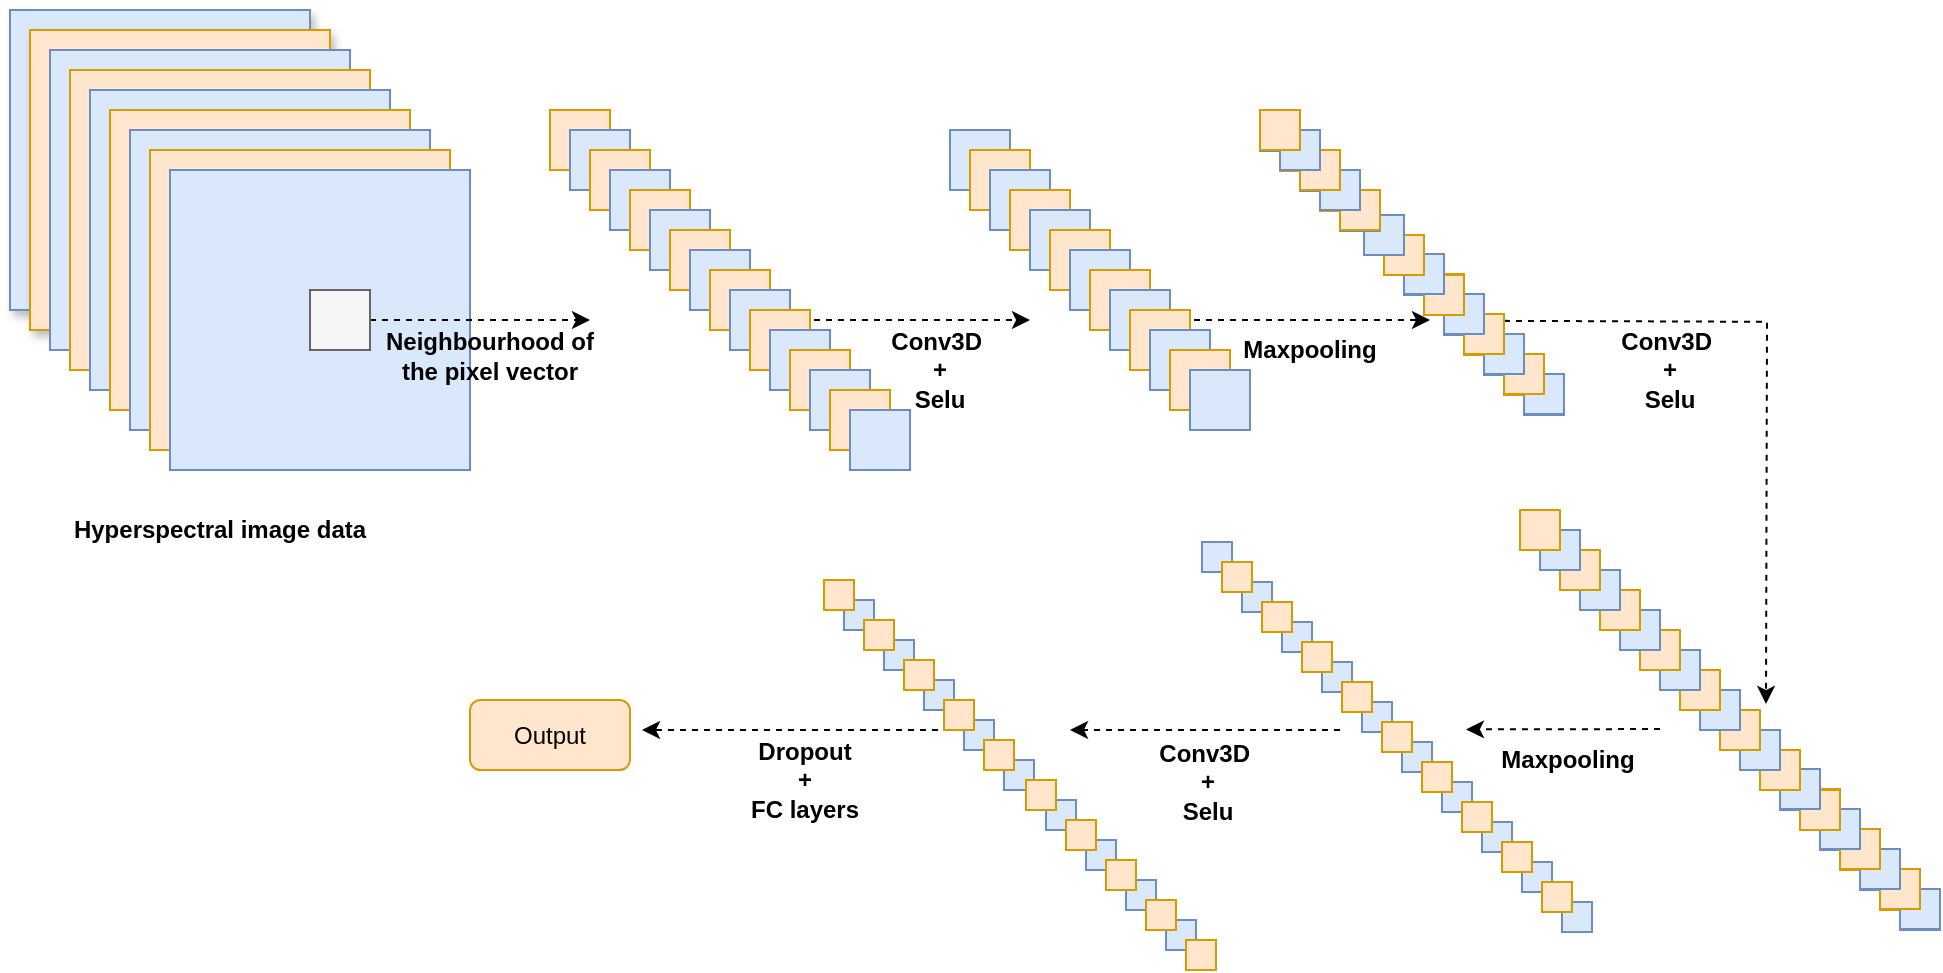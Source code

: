 <mxfile version="13.7.8" type="github" pages="2">
  <diagram id="l_VRbaYY5x8nG968U9lK" name="Page-1">
    <mxGraphModel dx="1296" dy="627" grid="0" gridSize="2" guides="1" tooltips="1" connect="1" arrows="1" fold="1" page="0" pageScale="1" pageWidth="1169" pageHeight="827" math="0" shadow="0">
      <root>
        <mxCell id="0" />
        <mxCell id="1" parent="0" />
        <mxCell id="CNsvlzbDIOFofRBmc1B0-2" value="" style="whiteSpace=wrap;html=1;aspect=fixed;fillColor=#dae8fc;strokeColor=#6c8ebf;shadow=1;sketch=0;" vertex="1" parent="1">
          <mxGeometry x="30" y="140" width="150" height="150" as="geometry" />
        </mxCell>
        <mxCell id="CNsvlzbDIOFofRBmc1B0-5" value="" style="whiteSpace=wrap;html=1;aspect=fixed;fillColor=#ffe6cc;strokeColor=#d79b00;shadow=1;sketch=0;" vertex="1" parent="1">
          <mxGeometry x="40" y="150" width="150" height="150" as="geometry" />
        </mxCell>
        <mxCell id="CNsvlzbDIOFofRBmc1B0-6" value="" style="whiteSpace=wrap;html=1;aspect=fixed;fillColor=#dae8fc;strokeColor=#6c8ebf;shadow=0;sketch=0;" vertex="1" parent="1">
          <mxGeometry x="50" y="160" width="150" height="150" as="geometry" />
        </mxCell>
        <mxCell id="CNsvlzbDIOFofRBmc1B0-7" value="" style="whiteSpace=wrap;html=1;aspect=fixed;fillColor=#ffe6cc;strokeColor=#d79b00;shadow=0;sketch=0;" vertex="1" parent="1">
          <mxGeometry x="60" y="170" width="150" height="150" as="geometry" />
        </mxCell>
        <mxCell id="CNsvlzbDIOFofRBmc1B0-8" value="" style="whiteSpace=wrap;html=1;aspect=fixed;fillColor=#dae8fc;strokeColor=#6c8ebf;shadow=0;sketch=0;" vertex="1" parent="1">
          <mxGeometry x="70" y="180" width="150" height="150" as="geometry" />
        </mxCell>
        <mxCell id="CNsvlzbDIOFofRBmc1B0-9" value="" style="whiteSpace=wrap;html=1;aspect=fixed;fillColor=#ffe6cc;strokeColor=#d79b00;shadow=0;sketch=0;" vertex="1" parent="1">
          <mxGeometry x="80" y="190" width="150" height="150" as="geometry" />
        </mxCell>
        <mxCell id="CNsvlzbDIOFofRBmc1B0-10" value="" style="whiteSpace=wrap;html=1;aspect=fixed;fillColor=#dae8fc;strokeColor=#6c8ebf;shadow=0;sketch=0;" vertex="1" parent="1">
          <mxGeometry x="90" y="200" width="150" height="150" as="geometry" />
        </mxCell>
        <mxCell id="CNsvlzbDIOFofRBmc1B0-12" value="" style="whiteSpace=wrap;html=1;aspect=fixed;fillColor=#ffe6cc;strokeColor=#d79b00;shadow=0;sketch=0;" vertex="1" parent="1">
          <mxGeometry x="100" y="210" width="150" height="150" as="geometry" />
        </mxCell>
        <mxCell id="CNsvlzbDIOFofRBmc1B0-13" value="" style="whiteSpace=wrap;html=1;aspect=fixed;fillColor=#dae8fc;strokeColor=#6c8ebf;shadow=0;sketch=0;" vertex="1" parent="1">
          <mxGeometry x="110" y="220" width="150" height="150" as="geometry" />
        </mxCell>
        <mxCell id="CNsvlzbDIOFofRBmc1B0-16" value="Hyperspectral image data" style="text;html=1;strokeColor=none;fillColor=none;align=center;verticalAlign=middle;whiteSpace=wrap;rounded=0;fontStyle=1;shadow=0;sketch=0;" vertex="1" parent="1">
          <mxGeometry x="55" y="390" width="160" height="20" as="geometry" />
        </mxCell>
        <mxCell id="CNsvlzbDIOFofRBmc1B0-19" value="" style="edgeStyle=orthogonalEdgeStyle;rounded=0;sketch=0;orthogonalLoop=1;jettySize=auto;shadow=0;dashed=1;strokeWidth=1;labelBorderColor=none;html=1;endArrow=classic;endFill=1;metaEdit=1;comic=0;" edge="1" parent="1" source="CNsvlzbDIOFofRBmc1B0-18">
          <mxGeometry relative="1" as="geometry">
            <mxPoint x="320" y="295" as="targetPoint" />
          </mxGeometry>
        </mxCell>
        <mxCell id="CNsvlzbDIOFofRBmc1B0-18" value="" style="whiteSpace=wrap;html=1;aspect=fixed;fillColor=#f5f5f5;strokeColor=#666666;fontColor=#333333;shadow=0;sketch=0;" vertex="1" parent="1">
          <mxGeometry x="180" y="280" width="30" height="30" as="geometry" />
        </mxCell>
        <mxCell id="CNsvlzbDIOFofRBmc1B0-21" value="&lt;span style=&quot;font-weight: 700&quot;&gt;Neighbourhood of the pixel vector&lt;/span&gt;" style="text;html=1;strokeColor=none;fillColor=none;align=center;verticalAlign=middle;whiteSpace=wrap;rounded=0;labelBackgroundColor=none;shadow=0;sketch=0;" vertex="1" parent="1">
          <mxGeometry x="215" y="302.5" width="110" height="20" as="geometry" />
        </mxCell>
        <mxCell id="CNsvlzbDIOFofRBmc1B0-85" style="edgeStyle=orthogonalEdgeStyle;rounded=0;sketch=0;orthogonalLoop=1;jettySize=auto;html=1;shadow=0;dashed=1;strokeWidth=1;" edge="1" parent="1" source="CNsvlzbDIOFofRBmc1B0-31">
          <mxGeometry relative="1" as="geometry">
            <mxPoint x="540" y="295" as="targetPoint" />
            <Array as="points">
              <mxPoint x="530" y="295" />
              <mxPoint x="530" y="295" />
            </Array>
          </mxGeometry>
        </mxCell>
        <mxCell id="CNsvlzbDIOFofRBmc1B0-87" value="Conv3D&amp;nbsp;&lt;br&gt;+ &lt;br&gt;Selu" style="text;html=1;strokeColor=none;fillColor=none;align=center;verticalAlign=middle;whiteSpace=wrap;rounded=0;labelBackgroundColor=none;fontStyle=1;shadow=0;sketch=0;" vertex="1" parent="1">
          <mxGeometry x="455" y="310" width="80" height="20" as="geometry" />
        </mxCell>
        <mxCell id="CNsvlzbDIOFofRBmc1B0-115" style="rounded=0;comic=0;sketch=0;orthogonalLoop=1;jettySize=auto;html=1;shadow=0;dashed=1;endArrow=classic;endFill=1;strokeWidth=1;" edge="1" parent="1" source="CNsvlzbDIOFofRBmc1B0-97">
          <mxGeometry relative="1" as="geometry">
            <mxPoint x="740" y="295" as="targetPoint" />
          </mxGeometry>
        </mxCell>
        <mxCell id="CNsvlzbDIOFofRBmc1B0-118" value="Conv3D&amp;nbsp;&lt;br&gt;+ &lt;br&gt;Selu" style="text;html=1;strokeColor=none;fillColor=none;align=center;verticalAlign=middle;whiteSpace=wrap;rounded=0;labelBackgroundColor=none;fontStyle=1;shadow=0;sketch=0;" vertex="1" parent="1">
          <mxGeometry x="820" y="310" width="80" height="20" as="geometry" />
        </mxCell>
        <mxCell id="CNsvlzbDIOFofRBmc1B0-142" style="rounded=0;comic=0;sketch=0;orthogonalLoop=1;jettySize=auto;html=1;shadow=0;dashed=1;endArrow=classic;endFill=1;strokeWidth=1;" edge="1" parent="1">
          <mxGeometry relative="1" as="geometry">
            <mxPoint x="758" y="499.7" as="targetPoint" />
            <mxPoint x="855" y="499.52" as="sourcePoint" />
          </mxGeometry>
        </mxCell>
        <mxCell id="CNsvlzbDIOFofRBmc1B0-196" value="" style="group;shadow=0;sketch=0;" vertex="1" connectable="0" parent="1">
          <mxGeometry x="300" y="190" width="180" height="180" as="geometry" />
        </mxCell>
        <mxCell id="CNsvlzbDIOFofRBmc1B0-22" value="" style="whiteSpace=wrap;html=1;aspect=fixed;labelBackgroundColor=none;fillColor=#ffe6cc;strokeColor=#d79b00;shadow=0;sketch=0;" vertex="1" parent="CNsvlzbDIOFofRBmc1B0-196">
          <mxGeometry width="30" height="30" as="geometry" />
        </mxCell>
        <mxCell id="CNsvlzbDIOFofRBmc1B0-23" value="" style="whiteSpace=wrap;html=1;aspect=fixed;labelBackgroundColor=none;fillColor=#dae8fc;strokeColor=#6c8ebf;shadow=0;sketch=0;" vertex="1" parent="CNsvlzbDIOFofRBmc1B0-196">
          <mxGeometry x="10" y="10" width="30" height="30" as="geometry" />
        </mxCell>
        <mxCell id="CNsvlzbDIOFofRBmc1B0-24" value="" style="whiteSpace=wrap;html=1;aspect=fixed;labelBackgroundColor=none;fillColor=#ffe6cc;strokeColor=#d79b00;shadow=0;sketch=0;" vertex="1" parent="CNsvlzbDIOFofRBmc1B0-196">
          <mxGeometry x="20" y="20" width="30" height="30" as="geometry" />
        </mxCell>
        <mxCell id="CNsvlzbDIOFofRBmc1B0-25" value="" style="whiteSpace=wrap;html=1;aspect=fixed;labelBackgroundColor=none;fillColor=#dae8fc;strokeColor=#6c8ebf;shadow=0;sketch=0;" vertex="1" parent="CNsvlzbDIOFofRBmc1B0-196">
          <mxGeometry x="30" y="30" width="30" height="30" as="geometry" />
        </mxCell>
        <mxCell id="CNsvlzbDIOFofRBmc1B0-26" value="" style="whiteSpace=wrap;html=1;aspect=fixed;labelBackgroundColor=none;fillColor=#ffe6cc;strokeColor=#d79b00;shadow=0;sketch=0;" vertex="1" parent="CNsvlzbDIOFofRBmc1B0-196">
          <mxGeometry x="40" y="40" width="30" height="30" as="geometry" />
        </mxCell>
        <mxCell id="CNsvlzbDIOFofRBmc1B0-27" value="" style="whiteSpace=wrap;html=1;aspect=fixed;labelBackgroundColor=none;fillColor=#dae8fc;strokeColor=#6c8ebf;shadow=0;sketch=0;" vertex="1" parent="CNsvlzbDIOFofRBmc1B0-196">
          <mxGeometry x="50" y="50" width="30" height="30" as="geometry" />
        </mxCell>
        <mxCell id="CNsvlzbDIOFofRBmc1B0-28" value="" style="whiteSpace=wrap;html=1;aspect=fixed;labelBackgroundColor=none;fillColor=#ffe6cc;strokeColor=#d79b00;shadow=0;sketch=0;" vertex="1" parent="CNsvlzbDIOFofRBmc1B0-196">
          <mxGeometry x="60" y="60" width="30" height="30" as="geometry" />
        </mxCell>
        <mxCell id="CNsvlzbDIOFofRBmc1B0-29" value="" style="whiteSpace=wrap;html=1;aspect=fixed;labelBackgroundColor=none;fillColor=#dae8fc;strokeColor=#6c8ebf;shadow=0;sketch=0;" vertex="1" parent="CNsvlzbDIOFofRBmc1B0-196">
          <mxGeometry x="70" y="70" width="30" height="30" as="geometry" />
        </mxCell>
        <mxCell id="CNsvlzbDIOFofRBmc1B0-30" value="" style="whiteSpace=wrap;html=1;aspect=fixed;labelBackgroundColor=none;fillColor=#ffe6cc;strokeColor=#d79b00;shadow=0;sketch=0;" vertex="1" parent="CNsvlzbDIOFofRBmc1B0-196">
          <mxGeometry x="80" y="80" width="30" height="30" as="geometry" />
        </mxCell>
        <mxCell id="CNsvlzbDIOFofRBmc1B0-31" value="" style="whiteSpace=wrap;html=1;aspect=fixed;labelBackgroundColor=none;fillColor=#dae8fc;strokeColor=#6c8ebf;shadow=0;sketch=0;" vertex="1" parent="CNsvlzbDIOFofRBmc1B0-196">
          <mxGeometry x="90" y="90" width="30" height="30" as="geometry" />
        </mxCell>
        <mxCell id="CNsvlzbDIOFofRBmc1B0-32" value="" style="whiteSpace=wrap;html=1;aspect=fixed;labelBackgroundColor=none;fillColor=#ffe6cc;strokeColor=#d79b00;shadow=0;sketch=0;" vertex="1" parent="CNsvlzbDIOFofRBmc1B0-196">
          <mxGeometry x="100" y="100" width="30" height="30" as="geometry" />
        </mxCell>
        <mxCell id="CNsvlzbDIOFofRBmc1B0-33" value="" style="whiteSpace=wrap;html=1;aspect=fixed;labelBackgroundColor=none;fillColor=#dae8fc;strokeColor=#6c8ebf;shadow=0;sketch=0;" vertex="1" parent="CNsvlzbDIOFofRBmc1B0-196">
          <mxGeometry x="110" y="110" width="30" height="30" as="geometry" />
        </mxCell>
        <mxCell id="CNsvlzbDIOFofRBmc1B0-34" value="" style="whiteSpace=wrap;html=1;aspect=fixed;labelBackgroundColor=none;fillColor=#ffe6cc;strokeColor=#d79b00;shadow=0;sketch=0;" vertex="1" parent="CNsvlzbDIOFofRBmc1B0-196">
          <mxGeometry x="120" y="120" width="30" height="30" as="geometry" />
        </mxCell>
        <mxCell id="CNsvlzbDIOFofRBmc1B0-35" value="" style="whiteSpace=wrap;html=1;aspect=fixed;labelBackgroundColor=none;fillColor=#dae8fc;strokeColor=#6c8ebf;shadow=0;sketch=0;" vertex="1" parent="CNsvlzbDIOFofRBmc1B0-196">
          <mxGeometry x="130" y="130" width="30" height="30" as="geometry" />
        </mxCell>
        <mxCell id="CNsvlzbDIOFofRBmc1B0-36" value="" style="whiteSpace=wrap;html=1;aspect=fixed;labelBackgroundColor=none;fillColor=#ffe6cc;strokeColor=#d79b00;shadow=0;sketch=0;" vertex="1" parent="CNsvlzbDIOFofRBmc1B0-196">
          <mxGeometry x="140" y="140" width="30" height="30" as="geometry" />
        </mxCell>
        <mxCell id="CNsvlzbDIOFofRBmc1B0-37" value="" style="whiteSpace=wrap;html=1;aspect=fixed;labelBackgroundColor=none;fillColor=#dae8fc;strokeColor=#6c8ebf;shadow=0;sketch=0;" vertex="1" parent="CNsvlzbDIOFofRBmc1B0-196">
          <mxGeometry x="150" y="150" width="30" height="30" as="geometry" />
        </mxCell>
        <mxCell id="CNsvlzbDIOFofRBmc1B0-202" value="" style="group;shadow=0;sketch=0;" vertex="1" connectable="0" parent="1">
          <mxGeometry x="500" y="200" width="150" height="150" as="geometry" />
        </mxCell>
        <mxCell id="CNsvlzbDIOFofRBmc1B0-200" value="" style="group;shadow=0;sketch=0;" vertex="1" connectable="0" parent="CNsvlzbDIOFofRBmc1B0-202">
          <mxGeometry width="150" height="150" as="geometry" />
        </mxCell>
        <mxCell id="CNsvlzbDIOFofRBmc1B0-195" value="" style="group;shadow=0;sketch=0;" vertex="1" connectable="0" parent="CNsvlzbDIOFofRBmc1B0-200">
          <mxGeometry width="150" height="150" as="geometry" />
        </mxCell>
        <mxCell id="CNsvlzbDIOFofRBmc1B0-88" value="" style="whiteSpace=wrap;html=1;aspect=fixed;labelBackgroundColor=none;fillColor=#dae8fc;strokeColor=#6c8ebf;shadow=0;sketch=0;" vertex="1" parent="CNsvlzbDIOFofRBmc1B0-195">
          <mxGeometry width="30" height="30" as="geometry" />
        </mxCell>
        <mxCell id="CNsvlzbDIOFofRBmc1B0-90" value="" style="whiteSpace=wrap;html=1;aspect=fixed;labelBackgroundColor=none;fillColor=#ffe6cc;strokeColor=#d79b00;shadow=0;sketch=0;" vertex="1" parent="CNsvlzbDIOFofRBmc1B0-195">
          <mxGeometry x="10" y="10" width="30" height="30" as="geometry" />
        </mxCell>
        <mxCell id="CNsvlzbDIOFofRBmc1B0-91" value="" style="whiteSpace=wrap;html=1;aspect=fixed;labelBackgroundColor=none;fillColor=#dae8fc;strokeColor=#6c8ebf;shadow=0;sketch=0;" vertex="1" parent="CNsvlzbDIOFofRBmc1B0-195">
          <mxGeometry x="20" y="20" width="30" height="30" as="geometry" />
        </mxCell>
        <mxCell id="CNsvlzbDIOFofRBmc1B0-92" value="" style="whiteSpace=wrap;html=1;aspect=fixed;labelBackgroundColor=none;fillColor=#ffe6cc;strokeColor=#d79b00;shadow=0;sketch=0;" vertex="1" parent="CNsvlzbDIOFofRBmc1B0-195">
          <mxGeometry x="30" y="30" width="30" height="30" as="geometry" />
        </mxCell>
        <mxCell id="CNsvlzbDIOFofRBmc1B0-93" value="" style="whiteSpace=wrap;html=1;aspect=fixed;labelBackgroundColor=none;fillColor=#dae8fc;strokeColor=#6c8ebf;shadow=0;sketch=0;" vertex="1" parent="CNsvlzbDIOFofRBmc1B0-195">
          <mxGeometry x="40" y="40" width="30" height="30" as="geometry" />
        </mxCell>
        <mxCell id="CNsvlzbDIOFofRBmc1B0-94" value="" style="whiteSpace=wrap;html=1;aspect=fixed;labelBackgroundColor=none;fillColor=#ffe6cc;strokeColor=#d79b00;shadow=0;sketch=0;" vertex="1" parent="CNsvlzbDIOFofRBmc1B0-195">
          <mxGeometry x="50" y="50" width="30" height="30" as="geometry" />
        </mxCell>
        <mxCell id="CNsvlzbDIOFofRBmc1B0-95" value="" style="whiteSpace=wrap;html=1;aspect=fixed;labelBackgroundColor=none;fillColor=#dae8fc;strokeColor=#6c8ebf;shadow=0;sketch=0;" vertex="1" parent="CNsvlzbDIOFofRBmc1B0-195">
          <mxGeometry x="60" y="60" width="30" height="30" as="geometry" />
        </mxCell>
        <mxCell id="CNsvlzbDIOFofRBmc1B0-96" value="" style="whiteSpace=wrap;html=1;aspect=fixed;labelBackgroundColor=none;fillColor=#ffe6cc;strokeColor=#d79b00;shadow=0;sketch=0;" vertex="1" parent="CNsvlzbDIOFofRBmc1B0-195">
          <mxGeometry x="70" y="70" width="30" height="30" as="geometry" />
        </mxCell>
        <mxCell id="CNsvlzbDIOFofRBmc1B0-97" value="" style="whiteSpace=wrap;html=1;aspect=fixed;labelBackgroundColor=none;fillColor=#dae8fc;strokeColor=#6c8ebf;shadow=0;sketch=0;" vertex="1" parent="CNsvlzbDIOFofRBmc1B0-195">
          <mxGeometry x="80" y="80" width="30" height="30" as="geometry" />
        </mxCell>
        <mxCell id="CNsvlzbDIOFofRBmc1B0-98" value="" style="whiteSpace=wrap;html=1;aspect=fixed;labelBackgroundColor=none;fillColor=#ffe6cc;strokeColor=#d79b00;shadow=0;sketch=0;" vertex="1" parent="CNsvlzbDIOFofRBmc1B0-195">
          <mxGeometry x="90" y="90" width="30" height="30" as="geometry" />
        </mxCell>
        <mxCell id="CNsvlzbDIOFofRBmc1B0-99" value="" style="whiteSpace=wrap;html=1;aspect=fixed;labelBackgroundColor=none;fillColor=#dae8fc;strokeColor=#6c8ebf;shadow=0;sketch=0;" vertex="1" parent="CNsvlzbDIOFofRBmc1B0-195">
          <mxGeometry x="100" y="100" width="30" height="30" as="geometry" />
        </mxCell>
        <mxCell id="CNsvlzbDIOFofRBmc1B0-100" value="" style="whiteSpace=wrap;html=1;aspect=fixed;labelBackgroundColor=none;fillColor=#ffe6cc;strokeColor=#d79b00;shadow=0;sketch=0;" vertex="1" parent="CNsvlzbDIOFofRBmc1B0-195">
          <mxGeometry x="110" y="110" width="30" height="30" as="geometry" />
        </mxCell>
        <mxCell id="CNsvlzbDIOFofRBmc1B0-101" value="" style="whiteSpace=wrap;html=1;aspect=fixed;labelBackgroundColor=none;fillColor=#dae8fc;strokeColor=#6c8ebf;shadow=0;sketch=0;" vertex="1" parent="CNsvlzbDIOFofRBmc1B0-195">
          <mxGeometry x="120" y="120" width="30" height="30" as="geometry" />
        </mxCell>
        <mxCell id="CNsvlzbDIOFofRBmc1B0-205" style="rounded=0;comic=0;sketch=0;orthogonalLoop=1;jettySize=auto;html=1;shadow=0;dashed=1;endArrow=classic;endFill=1;strokeWidth=1;verticalAlign=middle;edgeStyle=orthogonalEdgeStyle;" edge="1" parent="1">
          <mxGeometry x="827" y="146.0" as="geometry">
            <mxPoint x="908" y="487" as="targetPoint" />
            <mxPoint x="777" y="295.43" as="sourcePoint" />
          </mxGeometry>
        </mxCell>
        <mxCell id="CNsvlzbDIOFofRBmc1B0-116" value="Maxpooling" style="text;html=1;strokeColor=none;fillColor=none;align=center;verticalAlign=middle;whiteSpace=wrap;rounded=0;labelBackgroundColor=none;fontStyle=1;shadow=0;sketch=0;" vertex="1" parent="1">
          <mxGeometry x="640" y="299.5" width="80" height="20" as="geometry" />
        </mxCell>
        <mxCell id="CNsvlzbDIOFofRBmc1B0-318" value="" style="whiteSpace=wrap;html=1;aspect=fixed;labelBackgroundColor=none;fillColor=#ffe6cc;strokeColor=#d79b00;shadow=0;sketch=0;" vertex="1" parent="1">
          <mxGeometry x="737" y="272" width="20" height="20" as="geometry" />
        </mxCell>
        <mxCell id="CNsvlzbDIOFofRBmc1B0-320" value="" style="whiteSpace=wrap;html=1;aspect=fixed;labelBackgroundColor=none;fillColor=#dae8fc;strokeColor=#6c8ebf;shadow=0;sketch=0;" vertex="1" parent="1">
          <mxGeometry x="727" y="262.5" width="20" height="20" as="geometry" />
        </mxCell>
        <mxCell id="CNsvlzbDIOFofRBmc1B0-321" value="" style="whiteSpace=wrap;html=1;aspect=fixed;labelBackgroundColor=none;fillColor=#dae8fc;strokeColor=#6c8ebf;shadow=0;sketch=0;" vertex="1" parent="1">
          <mxGeometry x="747" y="282.5" width="20" height="20" as="geometry" />
        </mxCell>
        <mxCell id="CNsvlzbDIOFofRBmc1B0-322" value="" style="whiteSpace=wrap;html=1;aspect=fixed;labelBackgroundColor=none;fillColor=#ffe6cc;strokeColor=#d79b00;shadow=0;sketch=0;" vertex="1" parent="1">
          <mxGeometry x="757" y="292.5" width="20" height="20" as="geometry" />
        </mxCell>
        <mxCell id="CNsvlzbDIOFofRBmc1B0-323" value="" style="whiteSpace=wrap;html=1;aspect=fixed;labelBackgroundColor=none;fillColor=#dae8fc;strokeColor=#6c8ebf;shadow=0;sketch=0;" vertex="1" parent="1">
          <mxGeometry x="767" y="302.5" width="20" height="20" as="geometry" />
        </mxCell>
        <mxCell id="CNsvlzbDIOFofRBmc1B0-324" value="" style="whiteSpace=wrap;html=1;aspect=fixed;labelBackgroundColor=none;fillColor=#ffe6cc;strokeColor=#d79b00;shadow=0;sketch=0;" vertex="1" parent="1">
          <mxGeometry x="777" y="312.5" width="20" height="20" as="geometry" />
        </mxCell>
        <mxCell id="CNsvlzbDIOFofRBmc1B0-325" value="" style="whiteSpace=wrap;html=1;aspect=fixed;labelBackgroundColor=none;fillColor=#dae8fc;strokeColor=#6c8ebf;shadow=0;sketch=0;" vertex="1" parent="1">
          <mxGeometry x="787" y="322.5" width="20" height="20" as="geometry" />
        </mxCell>
        <mxCell id="CNsvlzbDIOFofRBmc1B0-326" value="" style="whiteSpace=wrap;html=1;aspect=fixed;labelBackgroundColor=none;fillColor=#dae8fc;strokeColor=#6c8ebf;shadow=0;sketch=0;" vertex="1" parent="1">
          <mxGeometry x="787" y="322" width="20" height="20" as="geometry" />
        </mxCell>
        <mxCell id="CNsvlzbDIOFofRBmc1B0-327" value="" style="whiteSpace=wrap;html=1;aspect=fixed;labelBackgroundColor=none;fillColor=#ffe6cc;strokeColor=#d79b00;shadow=0;sketch=0;" vertex="1" parent="1">
          <mxGeometry x="777" y="312" width="20" height="20" as="geometry" />
        </mxCell>
        <mxCell id="CNsvlzbDIOFofRBmc1B0-328" value="" style="whiteSpace=wrap;html=1;aspect=fixed;labelBackgroundColor=none;fillColor=#dae8fc;strokeColor=#6c8ebf;shadow=0;sketch=0;" vertex="1" parent="1">
          <mxGeometry x="767" y="302" width="20" height="20" as="geometry" />
        </mxCell>
        <mxCell id="CNsvlzbDIOFofRBmc1B0-329" value="" style="whiteSpace=wrap;html=1;aspect=fixed;labelBackgroundColor=none;fillColor=#ffe6cc;strokeColor=#d79b00;shadow=0;sketch=0;" vertex="1" parent="1">
          <mxGeometry x="757" y="292" width="20" height="20" as="geometry" />
        </mxCell>
        <mxCell id="CNsvlzbDIOFofRBmc1B0-330" value="" style="whiteSpace=wrap;html=1;aspect=fixed;labelBackgroundColor=none;fillColor=#dae8fc;strokeColor=#6c8ebf;shadow=0;sketch=0;" vertex="1" parent="1">
          <mxGeometry x="747" y="282" width="20" height="20" as="geometry" />
        </mxCell>
        <mxCell id="CNsvlzbDIOFofRBmc1B0-331" value="" style="whiteSpace=wrap;html=1;aspect=fixed;labelBackgroundColor=none;fillColor=#ffe6cc;strokeColor=#d79b00;shadow=0;sketch=0;" vertex="1" parent="1">
          <mxGeometry x="737" y="272.5" width="20" height="20" as="geometry" />
        </mxCell>
        <mxCell id="CNsvlzbDIOFofRBmc1B0-332" value="" style="whiteSpace=wrap;html=1;aspect=fixed;labelBackgroundColor=none;fillColor=#dae8fc;strokeColor=#6c8ebf;shadow=0;sketch=0;" vertex="1" parent="1">
          <mxGeometry x="727" y="262" width="20" height="20" as="geometry" />
        </mxCell>
        <mxCell id="CNsvlzbDIOFofRBmc1B0-333" value="" style="whiteSpace=wrap;html=1;aspect=fixed;labelBackgroundColor=none;fillColor=#ffe6cc;strokeColor=#d79b00;shadow=0;sketch=0;" vertex="1" parent="1">
          <mxGeometry x="717" y="252.5" width="20" height="20" as="geometry" />
        </mxCell>
        <mxCell id="CNsvlzbDIOFofRBmc1B0-334" value="" style="whiteSpace=wrap;html=1;aspect=fixed;labelBackgroundColor=none;fillColor=#dae8fc;strokeColor=#6c8ebf;shadow=0;sketch=0;" vertex="1" parent="1">
          <mxGeometry x="707" y="242.5" width="20" height="20" as="geometry" />
        </mxCell>
        <mxCell id="CNsvlzbDIOFofRBmc1B0-361" value="" style="whiteSpace=wrap;html=1;aspect=fixed;labelBackgroundColor=none;fillColor=#dae8fc;strokeColor=#6c8ebf;shadow=0;sketch=0;" vertex="1" parent="1">
          <mxGeometry x="655" y="190.5" width="20" height="20" as="geometry" />
        </mxCell>
        <mxCell id="CNsvlzbDIOFofRBmc1B0-362" value="" style="whiteSpace=wrap;html=1;aspect=fixed;labelBackgroundColor=none;fillColor=#ffe6cc;strokeColor=#d79b00;shadow=0;sketch=0;" vertex="1" parent="1">
          <mxGeometry x="665" y="200.5" width="20" height="20" as="geometry" />
        </mxCell>
        <mxCell id="CNsvlzbDIOFofRBmc1B0-363" value="" style="whiteSpace=wrap;html=1;aspect=fixed;labelBackgroundColor=none;fillColor=#dae8fc;strokeColor=#6c8ebf;shadow=0;sketch=0;" vertex="1" parent="1">
          <mxGeometry x="675" y="210.5" width="20" height="20" as="geometry" />
        </mxCell>
        <mxCell id="CNsvlzbDIOFofRBmc1B0-364" value="" style="whiteSpace=wrap;html=1;aspect=fixed;labelBackgroundColor=none;fillColor=#ffe6cc;strokeColor=#d79b00;shadow=0;sketch=0;" vertex="1" parent="1">
          <mxGeometry x="685" y="220.5" width="20" height="20" as="geometry" />
        </mxCell>
        <mxCell id="CNsvlzbDIOFofRBmc1B0-365" value="" style="whiteSpace=wrap;html=1;aspect=fixed;labelBackgroundColor=none;fillColor=#dae8fc;strokeColor=#6c8ebf;shadow=0;sketch=0;" vertex="1" parent="1">
          <mxGeometry x="695" y="230.5" width="20" height="20" as="geometry" />
        </mxCell>
        <mxCell id="CNsvlzbDIOFofRBmc1B0-366" value="" style="whiteSpace=wrap;html=1;aspect=fixed;labelBackgroundColor=none;fillColor=#ffe6cc;strokeColor=#d79b00;shadow=0;sketch=0;" vertex="1" parent="1">
          <mxGeometry x="695" y="230" width="20" height="20" as="geometry" />
        </mxCell>
        <mxCell id="CNsvlzbDIOFofRBmc1B0-367" value="" style="whiteSpace=wrap;html=1;aspect=fixed;labelBackgroundColor=none;fillColor=#dae8fc;strokeColor=#6c8ebf;shadow=0;sketch=0;" vertex="1" parent="1">
          <mxGeometry x="685" y="220" width="20" height="20" as="geometry" />
        </mxCell>
        <mxCell id="CNsvlzbDIOFofRBmc1B0-368" value="" style="whiteSpace=wrap;html=1;aspect=fixed;labelBackgroundColor=none;fillColor=#ffe6cc;strokeColor=#d79b00;shadow=0;sketch=0;" vertex="1" parent="1">
          <mxGeometry x="675" y="210" width="20" height="20" as="geometry" />
        </mxCell>
        <mxCell id="CNsvlzbDIOFofRBmc1B0-369" value="" style="whiteSpace=wrap;html=1;aspect=fixed;labelBackgroundColor=none;fillColor=#dae8fc;strokeColor=#6c8ebf;shadow=0;sketch=0;" vertex="1" parent="1">
          <mxGeometry x="665" y="200" width="20" height="20" as="geometry" />
        </mxCell>
        <mxCell id="CNsvlzbDIOFofRBmc1B0-370" value="" style="whiteSpace=wrap;html=1;aspect=fixed;labelBackgroundColor=none;fillColor=#ffe6cc;strokeColor=#d79b00;shadow=0;sketch=0;" vertex="1" parent="1">
          <mxGeometry x="655" y="190" width="20" height="20" as="geometry" />
        </mxCell>
        <mxCell id="0h0BreGhWC6YS8RpV6lA-1" value="" style="whiteSpace=wrap;html=1;aspect=fixed;labelBackgroundColor=none;fillColor=#ffe6cc;strokeColor=#d79b00;shadow=0;sketch=0;" vertex="1" parent="1">
          <mxGeometry x="925" y="529.5" width="20" height="20" as="geometry" />
        </mxCell>
        <mxCell id="0h0BreGhWC6YS8RpV6lA-5" value="" style="whiteSpace=wrap;html=1;aspect=fixed;labelBackgroundColor=none;fillColor=#dae8fc;strokeColor=#6c8ebf;shadow=0;sketch=0;" vertex="1" parent="1">
          <mxGeometry x="915" y="520" width="20" height="20" as="geometry" />
        </mxCell>
        <mxCell id="0h0BreGhWC6YS8RpV6lA-6" value="" style="whiteSpace=wrap;html=1;aspect=fixed;labelBackgroundColor=none;fillColor=#dae8fc;strokeColor=#6c8ebf;shadow=0;sketch=0;" vertex="1" parent="1">
          <mxGeometry x="935" y="540" width="20" height="20" as="geometry" />
        </mxCell>
        <mxCell id="0h0BreGhWC6YS8RpV6lA-7" value="" style="whiteSpace=wrap;html=1;aspect=fixed;labelBackgroundColor=none;fillColor=#ffe6cc;strokeColor=#d79b00;shadow=0;sketch=0;" vertex="1" parent="1">
          <mxGeometry x="945" y="550" width="20" height="20" as="geometry" />
        </mxCell>
        <mxCell id="0h0BreGhWC6YS8RpV6lA-8" value="" style="whiteSpace=wrap;html=1;aspect=fixed;labelBackgroundColor=none;fillColor=#dae8fc;strokeColor=#6c8ebf;shadow=0;sketch=0;" vertex="1" parent="1">
          <mxGeometry x="955" y="560" width="20" height="20" as="geometry" />
        </mxCell>
        <mxCell id="0h0BreGhWC6YS8RpV6lA-9" value="" style="whiteSpace=wrap;html=1;aspect=fixed;labelBackgroundColor=none;fillColor=#ffe6cc;strokeColor=#d79b00;shadow=0;sketch=0;" vertex="1" parent="1">
          <mxGeometry x="965" y="570" width="20" height="20" as="geometry" />
        </mxCell>
        <mxCell id="0h0BreGhWC6YS8RpV6lA-10" value="" style="whiteSpace=wrap;html=1;aspect=fixed;labelBackgroundColor=none;fillColor=#dae8fc;strokeColor=#6c8ebf;shadow=0;sketch=0;" vertex="1" parent="1">
          <mxGeometry x="975" y="580" width="20" height="20" as="geometry" />
        </mxCell>
        <mxCell id="0h0BreGhWC6YS8RpV6lA-15" value="" style="whiteSpace=wrap;html=1;aspect=fixed;labelBackgroundColor=none;fillColor=#dae8fc;strokeColor=#6c8ebf;shadow=0;sketch=0;" vertex="1" parent="1">
          <mxGeometry x="975" y="579.5" width="20" height="20" as="geometry" />
        </mxCell>
        <mxCell id="0h0BreGhWC6YS8RpV6lA-16" value="" style="whiteSpace=wrap;html=1;aspect=fixed;labelBackgroundColor=none;fillColor=#ffe6cc;strokeColor=#d79b00;shadow=0;sketch=0;" vertex="1" parent="1">
          <mxGeometry x="965" y="569.5" width="20" height="20" as="geometry" />
        </mxCell>
        <mxCell id="0h0BreGhWC6YS8RpV6lA-17" value="" style="whiteSpace=wrap;html=1;aspect=fixed;labelBackgroundColor=none;fillColor=#dae8fc;strokeColor=#6c8ebf;shadow=0;sketch=0;" vertex="1" parent="1">
          <mxGeometry x="955" y="559.5" width="20" height="20" as="geometry" />
        </mxCell>
        <mxCell id="0h0BreGhWC6YS8RpV6lA-18" value="" style="whiteSpace=wrap;html=1;aspect=fixed;labelBackgroundColor=none;fillColor=#ffe6cc;strokeColor=#d79b00;shadow=0;sketch=0;" vertex="1" parent="1">
          <mxGeometry x="945" y="549.5" width="20" height="20" as="geometry" />
        </mxCell>
        <mxCell id="0h0BreGhWC6YS8RpV6lA-19" value="" style="whiteSpace=wrap;html=1;aspect=fixed;labelBackgroundColor=none;fillColor=#dae8fc;strokeColor=#6c8ebf;shadow=0;sketch=0;" vertex="1" parent="1">
          <mxGeometry x="935" y="539.5" width="20" height="20" as="geometry" />
        </mxCell>
        <mxCell id="0h0BreGhWC6YS8RpV6lA-20" value="" style="whiteSpace=wrap;html=1;aspect=fixed;labelBackgroundColor=none;fillColor=#ffe6cc;strokeColor=#d79b00;shadow=0;sketch=0;" vertex="1" parent="1">
          <mxGeometry x="925" y="530" width="20" height="20" as="geometry" />
        </mxCell>
        <mxCell id="0h0BreGhWC6YS8RpV6lA-21" value="" style="whiteSpace=wrap;html=1;aspect=fixed;labelBackgroundColor=none;fillColor=#dae8fc;strokeColor=#6c8ebf;shadow=0;sketch=0;" vertex="1" parent="1">
          <mxGeometry x="915" y="519.5" width="20" height="20" as="geometry" />
        </mxCell>
        <mxCell id="0h0BreGhWC6YS8RpV6lA-22" value="" style="whiteSpace=wrap;html=1;aspect=fixed;labelBackgroundColor=none;fillColor=#ffe6cc;strokeColor=#d79b00;shadow=0;sketch=0;" vertex="1" parent="1">
          <mxGeometry x="905" y="510" width="20" height="20" as="geometry" />
        </mxCell>
        <mxCell id="0h0BreGhWC6YS8RpV6lA-23" value="" style="whiteSpace=wrap;html=1;aspect=fixed;labelBackgroundColor=none;fillColor=#dae8fc;strokeColor=#6c8ebf;shadow=0;sketch=0;" vertex="1" parent="1">
          <mxGeometry x="895" y="500" width="20" height="20" as="geometry" />
        </mxCell>
        <mxCell id="0h0BreGhWC6YS8RpV6lA-24" value="" style="whiteSpace=wrap;html=1;aspect=fixed;labelBackgroundColor=none;fillColor=#ffe6cc;strokeColor=#d79b00;shadow=0;sketch=0;" vertex="1" parent="1">
          <mxGeometry x="885" y="490" width="20" height="20" as="geometry" />
        </mxCell>
        <mxCell id="0h0BreGhWC6YS8RpV6lA-25" value="" style="whiteSpace=wrap;html=1;aspect=fixed;labelBackgroundColor=none;fillColor=#dae8fc;strokeColor=#6c8ebf;shadow=0;sketch=0;" vertex="1" parent="1">
          <mxGeometry x="875" y="480" width="20" height="20" as="geometry" />
        </mxCell>
        <mxCell id="0h0BreGhWC6YS8RpV6lA-26" value="" style="whiteSpace=wrap;html=1;aspect=fixed;labelBackgroundColor=none;fillColor=#ffe6cc;strokeColor=#d79b00;shadow=0;sketch=0;" vertex="1" parent="1">
          <mxGeometry x="865" y="470" width="20" height="20" as="geometry" />
        </mxCell>
        <mxCell id="0h0BreGhWC6YS8RpV6lA-27" value="" style="whiteSpace=wrap;html=1;aspect=fixed;labelBackgroundColor=none;fillColor=#dae8fc;strokeColor=#6c8ebf;shadow=0;sketch=0;" vertex="1" parent="1">
          <mxGeometry x="855" y="460" width="20" height="20" as="geometry" />
        </mxCell>
        <mxCell id="0h0BreGhWC6YS8RpV6lA-28" value="" style="whiteSpace=wrap;html=1;aspect=fixed;labelBackgroundColor=none;fillColor=#ffe6cc;strokeColor=#d79b00;shadow=0;sketch=0;" vertex="1" parent="1">
          <mxGeometry x="845" y="450" width="20" height="20" as="geometry" />
        </mxCell>
        <mxCell id="0h0BreGhWC6YS8RpV6lA-29" value="" style="whiteSpace=wrap;html=1;aspect=fixed;labelBackgroundColor=none;fillColor=#dae8fc;strokeColor=#6c8ebf;shadow=0;sketch=0;" vertex="1" parent="1">
          <mxGeometry x="835" y="440" width="20" height="20" as="geometry" />
        </mxCell>
        <mxCell id="0h0BreGhWC6YS8RpV6lA-30" value="" style="whiteSpace=wrap;html=1;aspect=fixed;labelBackgroundColor=none;fillColor=#ffe6cc;strokeColor=#d79b00;shadow=0;sketch=0;" vertex="1" parent="1">
          <mxGeometry x="825" y="430" width="20" height="20" as="geometry" />
        </mxCell>
        <mxCell id="0h0BreGhWC6YS8RpV6lA-31" value="" style="whiteSpace=wrap;html=1;aspect=fixed;labelBackgroundColor=none;fillColor=#dae8fc;strokeColor=#6c8ebf;shadow=0;sketch=0;" vertex="1" parent="1">
          <mxGeometry x="815" y="420" width="20" height="20" as="geometry" />
        </mxCell>
        <mxCell id="0h0BreGhWC6YS8RpV6lA-32" value="" style="whiteSpace=wrap;html=1;aspect=fixed;labelBackgroundColor=none;fillColor=#ffe6cc;strokeColor=#d79b00;shadow=0;sketch=0;" vertex="1" parent="1">
          <mxGeometry x="805" y="410" width="20" height="20" as="geometry" />
        </mxCell>
        <mxCell id="0h0BreGhWC6YS8RpV6lA-33" value="" style="whiteSpace=wrap;html=1;aspect=fixed;labelBackgroundColor=none;fillColor=#dae8fc;strokeColor=#6c8ebf;shadow=0;sketch=0;" vertex="1" parent="1">
          <mxGeometry x="795" y="400" width="20" height="20" as="geometry" />
        </mxCell>
        <mxCell id="0h0BreGhWC6YS8RpV6lA-34" value="" style="whiteSpace=wrap;html=1;aspect=fixed;labelBackgroundColor=none;fillColor=#ffe6cc;strokeColor=#d79b00;shadow=0;sketch=0;" vertex="1" parent="1">
          <mxGeometry x="785" y="390" width="20" height="20" as="geometry" />
        </mxCell>
        <mxCell id="0h0BreGhWC6YS8RpV6lA-40" value="Maxpooling" style="text;html=1;strokeColor=none;fillColor=none;align=center;verticalAlign=middle;whiteSpace=wrap;rounded=0;labelBackgroundColor=none;fontStyle=1;shadow=0;sketch=0;" vertex="1" parent="1">
          <mxGeometry x="769" y="505" width="80" height="20" as="geometry" />
        </mxCell>
        <mxCell id="0h0BreGhWC6YS8RpV6lA-78" value="" style="group" vertex="1" connectable="0" parent="1">
          <mxGeometry x="626" y="406" width="195" height="195" as="geometry" />
        </mxCell>
        <mxCell id="0h0BreGhWC6YS8RpV6lA-45" value="" style="whiteSpace=wrap;html=1;aspect=fixed;labelBackgroundColor=none;fillColor=#dae8fc;strokeColor=#6c8ebf;shadow=0;sketch=0;" vertex="1" parent="0h0BreGhWC6YS8RpV6lA-78">
          <mxGeometry width="15" height="15" as="geometry" />
        </mxCell>
        <mxCell id="0h0BreGhWC6YS8RpV6lA-46" value="" style="whiteSpace=wrap;html=1;aspect=fixed;labelBackgroundColor=none;fillColor=#dae8fc;strokeColor=#6c8ebf;shadow=0;sketch=0;" vertex="1" parent="0h0BreGhWC6YS8RpV6lA-78">
          <mxGeometry x="20" y="20" width="15" height="15" as="geometry" />
        </mxCell>
        <mxCell id="0h0BreGhWC6YS8RpV6lA-47" value="" style="whiteSpace=wrap;html=1;aspect=fixed;labelBackgroundColor=none;fillColor=#dae8fc;strokeColor=#6c8ebf;shadow=0;sketch=0;" vertex="1" parent="0h0BreGhWC6YS8RpV6lA-78">
          <mxGeometry x="40" y="40" width="15" height="15" as="geometry" />
        </mxCell>
        <mxCell id="0h0BreGhWC6YS8RpV6lA-48" value="" style="whiteSpace=wrap;html=1;aspect=fixed;labelBackgroundColor=none;fillColor=#dae8fc;strokeColor=#6c8ebf;shadow=0;sketch=0;" vertex="1" parent="0h0BreGhWC6YS8RpV6lA-78">
          <mxGeometry x="60" y="60" width="15" height="15" as="geometry" />
        </mxCell>
        <mxCell id="0h0BreGhWC6YS8RpV6lA-49" value="" style="whiteSpace=wrap;html=1;aspect=fixed;labelBackgroundColor=none;fillColor=#dae8fc;strokeColor=#6c8ebf;shadow=0;sketch=0;" vertex="1" parent="0h0BreGhWC6YS8RpV6lA-78">
          <mxGeometry x="80" y="80" width="15" height="15" as="geometry" />
        </mxCell>
        <mxCell id="0h0BreGhWC6YS8RpV6lA-50" value="" style="whiteSpace=wrap;html=1;aspect=fixed;labelBackgroundColor=none;shadow=0;sketch=0;" vertex="1" parent="0h0BreGhWC6YS8RpV6lA-78">
          <mxGeometry x="90" y="90" width="15" height="15" as="geometry" />
        </mxCell>
        <mxCell id="0h0BreGhWC6YS8RpV6lA-51" value="" style="whiteSpace=wrap;html=1;aspect=fixed;labelBackgroundColor=none;fillColor=#dae8fc;strokeColor=#6c8ebf;shadow=0;sketch=0;" vertex="1" parent="0h0BreGhWC6YS8RpV6lA-78">
          <mxGeometry x="100" y="100" width="15" height="15" as="geometry" />
        </mxCell>
        <mxCell id="0h0BreGhWC6YS8RpV6lA-52" value="" style="whiteSpace=wrap;html=1;aspect=fixed;labelBackgroundColor=none;shadow=0;sketch=0;" vertex="1" parent="0h0BreGhWC6YS8RpV6lA-78">
          <mxGeometry x="110" y="110" width="15" height="15" as="geometry" />
        </mxCell>
        <mxCell id="0h0BreGhWC6YS8RpV6lA-53" value="" style="whiteSpace=wrap;html=1;aspect=fixed;labelBackgroundColor=none;fillColor=#dae8fc;strokeColor=#6c8ebf;shadow=0;sketch=0;" vertex="1" parent="0h0BreGhWC6YS8RpV6lA-78">
          <mxGeometry x="120" y="120" width="15" height="15" as="geometry" />
        </mxCell>
        <mxCell id="0h0BreGhWC6YS8RpV6lA-54" value="" style="whiteSpace=wrap;html=1;aspect=fixed;labelBackgroundColor=none;shadow=0;sketch=0;" vertex="1" parent="0h0BreGhWC6YS8RpV6lA-78">
          <mxGeometry x="130" y="130" width="15" height="15" as="geometry" />
        </mxCell>
        <mxCell id="0h0BreGhWC6YS8RpV6lA-55" value="" style="whiteSpace=wrap;html=1;aspect=fixed;labelBackgroundColor=none;fillColor=#dae8fc;strokeColor=#6c8ebf;shadow=0;sketch=0;" vertex="1" parent="0h0BreGhWC6YS8RpV6lA-78">
          <mxGeometry x="140" y="140" width="15" height="15" as="geometry" />
        </mxCell>
        <mxCell id="0h0BreGhWC6YS8RpV6lA-56" value="" style="whiteSpace=wrap;html=1;aspect=fixed;labelBackgroundColor=none;shadow=0;sketch=0;" vertex="1" parent="0h0BreGhWC6YS8RpV6lA-78">
          <mxGeometry x="150" y="150" width="15" height="15" as="geometry" />
        </mxCell>
        <mxCell id="0h0BreGhWC6YS8RpV6lA-57" value="" style="whiteSpace=wrap;html=1;aspect=fixed;labelBackgroundColor=none;fillColor=#dae8fc;strokeColor=#6c8ebf;shadow=0;sketch=0;" vertex="1" parent="0h0BreGhWC6YS8RpV6lA-78">
          <mxGeometry x="160" y="160" width="15" height="15" as="geometry" />
        </mxCell>
        <mxCell id="0h0BreGhWC6YS8RpV6lA-58" value="" style="whiteSpace=wrap;html=1;aspect=fixed;labelBackgroundColor=none;shadow=0;sketch=0;" vertex="1" parent="0h0BreGhWC6YS8RpV6lA-78">
          <mxGeometry x="170" y="170" width="15" height="15" as="geometry" />
        </mxCell>
        <mxCell id="0h0BreGhWC6YS8RpV6lA-59" value="" style="whiteSpace=wrap;html=1;aspect=fixed;labelBackgroundColor=none;fillColor=#dae8fc;strokeColor=#6c8ebf;shadow=0;sketch=0;" vertex="1" parent="0h0BreGhWC6YS8RpV6lA-78">
          <mxGeometry x="180" y="180" width="15" height="15" as="geometry" />
        </mxCell>
        <mxCell id="0h0BreGhWC6YS8RpV6lA-60" value="" style="whiteSpace=wrap;html=1;aspect=fixed;labelBackgroundColor=none;fillColor=#ffe6cc;strokeColor=#d79b00;shadow=0;sketch=0;" vertex="1" parent="0h0BreGhWC6YS8RpV6lA-78">
          <mxGeometry x="170" y="170" width="15" height="15" as="geometry" />
        </mxCell>
        <mxCell id="0h0BreGhWC6YS8RpV6lA-61" value="" style="whiteSpace=wrap;html=1;aspect=fixed;labelBackgroundColor=none;fillColor=#ffe6cc;strokeColor=#d79b00;shadow=0;sketch=0;" vertex="1" parent="0h0BreGhWC6YS8RpV6lA-78">
          <mxGeometry x="150" y="150" width="15" height="15" as="geometry" />
        </mxCell>
        <mxCell id="0h0BreGhWC6YS8RpV6lA-62" value="" style="whiteSpace=wrap;html=1;aspect=fixed;labelBackgroundColor=none;fillColor=#ffe6cc;strokeColor=#d79b00;shadow=0;sketch=0;" vertex="1" parent="0h0BreGhWC6YS8RpV6lA-78">
          <mxGeometry x="130" y="130" width="15" height="15" as="geometry" />
        </mxCell>
        <mxCell id="0h0BreGhWC6YS8RpV6lA-63" value="" style="whiteSpace=wrap;html=1;aspect=fixed;labelBackgroundColor=none;fillColor=#ffe6cc;strokeColor=#d79b00;shadow=0;sketch=0;" vertex="1" parent="0h0BreGhWC6YS8RpV6lA-78">
          <mxGeometry x="110" y="110" width="15" height="15" as="geometry" />
        </mxCell>
        <mxCell id="0h0BreGhWC6YS8RpV6lA-64" value="" style="whiteSpace=wrap;html=1;aspect=fixed;labelBackgroundColor=none;fillColor=#ffe6cc;strokeColor=#d79b00;shadow=0;sketch=0;" vertex="1" parent="0h0BreGhWC6YS8RpV6lA-78">
          <mxGeometry x="90" y="90" width="15" height="15" as="geometry" />
        </mxCell>
        <mxCell id="0h0BreGhWC6YS8RpV6lA-71" value="" style="whiteSpace=wrap;html=1;aspect=fixed;labelBackgroundColor=none;fillColor=#ffe6cc;strokeColor=#d79b00;shadow=0;sketch=0;" vertex="1" parent="0h0BreGhWC6YS8RpV6lA-78">
          <mxGeometry x="70" y="70" width="15" height="15" as="geometry" />
        </mxCell>
        <mxCell id="0h0BreGhWC6YS8RpV6lA-72" value="" style="whiteSpace=wrap;html=1;aspect=fixed;labelBackgroundColor=none;fillColor=#ffe6cc;strokeColor=#d79b00;shadow=0;sketch=0;" vertex="1" parent="0h0BreGhWC6YS8RpV6lA-78">
          <mxGeometry x="50" y="50" width="15" height="15" as="geometry" />
        </mxCell>
        <mxCell id="0h0BreGhWC6YS8RpV6lA-73" value="" style="whiteSpace=wrap;html=1;aspect=fixed;labelBackgroundColor=none;fillColor=#ffe6cc;strokeColor=#d79b00;shadow=0;sketch=0;" vertex="1" parent="0h0BreGhWC6YS8RpV6lA-78">
          <mxGeometry x="30" y="30" width="15" height="15" as="geometry" />
        </mxCell>
        <mxCell id="0h0BreGhWC6YS8RpV6lA-74" value="" style="whiteSpace=wrap;html=1;aspect=fixed;labelBackgroundColor=none;fillColor=#ffe6cc;strokeColor=#d79b00;shadow=0;sketch=0;" vertex="1" parent="0h0BreGhWC6YS8RpV6lA-78">
          <mxGeometry x="10" y="10" width="15" height="15" as="geometry" />
        </mxCell>
        <mxCell id="0h0BreGhWC6YS8RpV6lA-79" value="Conv3D&amp;nbsp;&lt;br&gt;+ &lt;br&gt;Selu" style="text;html=1;strokeColor=none;fillColor=none;align=center;verticalAlign=middle;whiteSpace=wrap;rounded=0;labelBackgroundColor=none;fontStyle=1;shadow=0;sketch=0;" vertex="1" parent="0h0BreGhWC6YS8RpV6lA-78">
          <mxGeometry x="-37" y="110" width="80" height="20" as="geometry" />
        </mxCell>
        <mxCell id="CNsvlzbDIOFofRBmc1B0-308" style="rounded=0;comic=0;sketch=0;orthogonalLoop=1;jettySize=auto;html=1;shadow=0;dashed=1;endArrow=classic;endFill=1;strokeWidth=1;" edge="1" parent="1">
          <mxGeometry x="544" y="367.29" as="geometry">
            <mxPoint x="560" y="500" as="targetPoint" />
            <mxPoint x="695" y="500" as="sourcePoint" />
          </mxGeometry>
        </mxCell>
        <mxCell id="0h0BreGhWC6YS8RpV6lA-80" value="" style="whiteSpace=wrap;html=1;aspect=fixed;labelBackgroundColor=none;fillColor=#dae8fc;strokeColor=#6c8ebf;shadow=0;sketch=0;" vertex="1" parent="1">
          <mxGeometry x="447" y="435" width="15" height="15" as="geometry" />
        </mxCell>
        <mxCell id="0h0BreGhWC6YS8RpV6lA-81" value="" style="whiteSpace=wrap;html=1;aspect=fixed;labelBackgroundColor=none;fillColor=#dae8fc;strokeColor=#6c8ebf;shadow=0;sketch=0;" vertex="1" parent="1">
          <mxGeometry x="467" y="455" width="15" height="15" as="geometry" />
        </mxCell>
        <mxCell id="0h0BreGhWC6YS8RpV6lA-82" value="" style="whiteSpace=wrap;html=1;aspect=fixed;labelBackgroundColor=none;fillColor=#dae8fc;strokeColor=#6c8ebf;shadow=0;sketch=0;" vertex="1" parent="1">
          <mxGeometry x="487" y="475" width="15" height="15" as="geometry" />
        </mxCell>
        <mxCell id="0h0BreGhWC6YS8RpV6lA-83" value="" style="whiteSpace=wrap;html=1;aspect=fixed;labelBackgroundColor=none;fillColor=#dae8fc;strokeColor=#6c8ebf;shadow=0;sketch=0;" vertex="1" parent="1">
          <mxGeometry x="507" y="495" width="15" height="15" as="geometry" />
        </mxCell>
        <mxCell id="0h0BreGhWC6YS8RpV6lA-84" value="" style="whiteSpace=wrap;html=1;aspect=fixed;labelBackgroundColor=none;fillColor=#dae8fc;strokeColor=#6c8ebf;shadow=0;sketch=0;" vertex="1" parent="1">
          <mxGeometry x="527" y="515" width="15" height="15" as="geometry" />
        </mxCell>
        <mxCell id="0h0BreGhWC6YS8RpV6lA-85" value="" style="whiteSpace=wrap;html=1;aspect=fixed;labelBackgroundColor=none;shadow=0;sketch=0;" vertex="1" parent="1">
          <mxGeometry x="538" y="525" width="15" height="15" as="geometry" />
        </mxCell>
        <mxCell id="0h0BreGhWC6YS8RpV6lA-86" value="" style="whiteSpace=wrap;html=1;aspect=fixed;labelBackgroundColor=none;fillColor=#dae8fc;strokeColor=#6c8ebf;shadow=0;sketch=0;" vertex="1" parent="1">
          <mxGeometry x="548" y="535" width="15" height="15" as="geometry" />
        </mxCell>
        <mxCell id="0h0BreGhWC6YS8RpV6lA-87" value="" style="whiteSpace=wrap;html=1;aspect=fixed;labelBackgroundColor=none;shadow=0;sketch=0;" vertex="1" parent="1">
          <mxGeometry x="558" y="545" width="15" height="15" as="geometry" />
        </mxCell>
        <mxCell id="0h0BreGhWC6YS8RpV6lA-88" value="" style="whiteSpace=wrap;html=1;aspect=fixed;labelBackgroundColor=none;fillColor=#dae8fc;strokeColor=#6c8ebf;shadow=0;sketch=0;" vertex="1" parent="1">
          <mxGeometry x="568" y="555" width="15" height="15" as="geometry" />
        </mxCell>
        <mxCell id="0h0BreGhWC6YS8RpV6lA-89" value="" style="whiteSpace=wrap;html=1;aspect=fixed;labelBackgroundColor=none;shadow=0;sketch=0;" vertex="1" parent="1">
          <mxGeometry x="578" y="565" width="15" height="15" as="geometry" />
        </mxCell>
        <mxCell id="0h0BreGhWC6YS8RpV6lA-90" value="" style="whiteSpace=wrap;html=1;aspect=fixed;labelBackgroundColor=none;fillColor=#dae8fc;strokeColor=#6c8ebf;shadow=0;sketch=0;" vertex="1" parent="1">
          <mxGeometry x="588" y="575" width="15" height="15" as="geometry" />
        </mxCell>
        <mxCell id="0h0BreGhWC6YS8RpV6lA-91" value="" style="whiteSpace=wrap;html=1;aspect=fixed;labelBackgroundColor=none;shadow=0;sketch=0;" vertex="1" parent="1">
          <mxGeometry x="598" y="585" width="15" height="15" as="geometry" />
        </mxCell>
        <mxCell id="0h0BreGhWC6YS8RpV6lA-92" value="" style="whiteSpace=wrap;html=1;aspect=fixed;labelBackgroundColor=none;fillColor=#dae8fc;strokeColor=#6c8ebf;shadow=0;sketch=0;" vertex="1" parent="1">
          <mxGeometry x="608" y="595" width="15" height="15" as="geometry" />
        </mxCell>
        <mxCell id="0h0BreGhWC6YS8RpV6lA-93" value="" style="whiteSpace=wrap;html=1;aspect=fixed;labelBackgroundColor=none;shadow=0;sketch=0;" vertex="1" parent="1">
          <mxGeometry x="618" y="605" width="15" height="15" as="geometry" />
        </mxCell>
        <mxCell id="0h0BreGhWC6YS8RpV6lA-94" value="" style="whiteSpace=wrap;html=1;aspect=fixed;labelBackgroundColor=none;fillColor=#ffe6cc;strokeColor=#d79b00;shadow=0;sketch=0;" vertex="1" parent="1">
          <mxGeometry x="618" y="605" width="15" height="15" as="geometry" />
        </mxCell>
        <mxCell id="0h0BreGhWC6YS8RpV6lA-95" value="" style="whiteSpace=wrap;html=1;aspect=fixed;labelBackgroundColor=none;fillColor=#ffe6cc;strokeColor=#d79b00;shadow=0;sketch=0;" vertex="1" parent="1">
          <mxGeometry x="598" y="585" width="15" height="15" as="geometry" />
        </mxCell>
        <mxCell id="0h0BreGhWC6YS8RpV6lA-96" value="" style="whiteSpace=wrap;html=1;aspect=fixed;labelBackgroundColor=none;fillColor=#ffe6cc;strokeColor=#d79b00;shadow=0;sketch=0;" vertex="1" parent="1">
          <mxGeometry x="578" y="565" width="15" height="15" as="geometry" />
        </mxCell>
        <mxCell id="0h0BreGhWC6YS8RpV6lA-97" value="" style="whiteSpace=wrap;html=1;aspect=fixed;labelBackgroundColor=none;fillColor=#ffe6cc;strokeColor=#d79b00;shadow=0;sketch=0;" vertex="1" parent="1">
          <mxGeometry x="558" y="545" width="15" height="15" as="geometry" />
        </mxCell>
        <mxCell id="0h0BreGhWC6YS8RpV6lA-98" value="" style="whiteSpace=wrap;html=1;aspect=fixed;labelBackgroundColor=none;fillColor=#ffe6cc;strokeColor=#d79b00;shadow=0;sketch=0;" vertex="1" parent="1">
          <mxGeometry x="538" y="525" width="15" height="15" as="geometry" />
        </mxCell>
        <mxCell id="0h0BreGhWC6YS8RpV6lA-99" style="rounded=0;comic=0;sketch=0;orthogonalLoop=1;jettySize=auto;html=1;shadow=0;dashed=1;endArrow=classic;endFill=1;strokeWidth=1;" edge="1" parent="1">
          <mxGeometry x="326" y="367.29" as="geometry">
            <mxPoint x="346" y="500" as="targetPoint" />
            <mxPoint x="500" y="500" as="sourcePoint" />
          </mxGeometry>
        </mxCell>
        <mxCell id="0h0BreGhWC6YS8RpV6lA-100" value="Dropout&lt;br&gt;+&lt;br&gt;FC layers" style="text;html=1;strokeColor=none;fillColor=none;align=center;verticalAlign=middle;whiteSpace=wrap;rounded=0;labelBackgroundColor=none;fontStyle=1;shadow=0;sketch=0;" vertex="1" parent="1">
          <mxGeometry x="395" y="515" width="65" height="20" as="geometry" />
        </mxCell>
        <mxCell id="0h0BreGhWC6YS8RpV6lA-101" value="Output" style="rounded=1;whiteSpace=wrap;html=1;labelBackgroundColor=none;fillColor=#ffe6cc;strokeColor=#d79b00;shadow=0;sketch=0;" vertex="1" parent="1">
          <mxGeometry x="260" y="485" width="80" height="35" as="geometry" />
        </mxCell>
        <mxCell id="0h0BreGhWC6YS8RpV6lA-102" value="" style="whiteSpace=wrap;html=1;aspect=fixed;labelBackgroundColor=none;fillColor=#ffe6cc;strokeColor=#d79b00;shadow=0;sketch=0;" vertex="1" parent="1">
          <mxGeometry x="517" y="505" width="15" height="15" as="geometry" />
        </mxCell>
        <mxCell id="0h0BreGhWC6YS8RpV6lA-103" value="" style="whiteSpace=wrap;html=1;aspect=fixed;labelBackgroundColor=none;fillColor=#ffe6cc;strokeColor=#d79b00;shadow=0;sketch=0;" vertex="1" parent="1">
          <mxGeometry x="497" y="485" width="15" height="15" as="geometry" />
        </mxCell>
        <mxCell id="0h0BreGhWC6YS8RpV6lA-104" value="" style="whiteSpace=wrap;html=1;aspect=fixed;labelBackgroundColor=none;fillColor=#ffe6cc;strokeColor=#d79b00;shadow=0;sketch=0;" vertex="1" parent="1">
          <mxGeometry x="477" y="465" width="15" height="15" as="geometry" />
        </mxCell>
        <mxCell id="0h0BreGhWC6YS8RpV6lA-105" value="" style="whiteSpace=wrap;html=1;aspect=fixed;labelBackgroundColor=none;fillColor=#ffe6cc;strokeColor=#d79b00;shadow=0;sketch=0;" vertex="1" parent="1">
          <mxGeometry x="457" y="445" width="15" height="15" as="geometry" />
        </mxCell>
        <mxCell id="0h0BreGhWC6YS8RpV6lA-106" value="" style="whiteSpace=wrap;html=1;aspect=fixed;labelBackgroundColor=none;fillColor=#ffe6cc;strokeColor=#d79b00;shadow=0;sketch=0;" vertex="1" parent="1">
          <mxGeometry x="437" y="425" width="15" height="15" as="geometry" />
        </mxCell>
      </root>
    </mxGraphModel>
  </diagram>
  <diagram id="XOVL6vVBFKQyVLw4s0eY" name="Page-2">
    <mxGraphModel dx="760" dy="401" grid="1" gridSize="10" guides="1" tooltips="1" connect="1" arrows="1" fold="1" page="1" pageScale="1" pageWidth="1169" pageHeight="827" math="0" shadow="0">
      <root>
        <mxCell id="XFR6hiaRNXldnB1iLxuP-0" />
        <mxCell id="XFR6hiaRNXldnB1iLxuP-1" parent="XFR6hiaRNXldnB1iLxuP-0" />
        <mxCell id="XFR6hiaRNXldnB1iLxuP-9" value="" style="verticalLabelPosition=bottom;verticalAlign=top;html=1;shape=mxgraph.infographic.shadedCube;isoAngle=15;fillColor=#1ba1e2;shadow=0;labelBackgroundColor=none;fontColor=#ffffff;perimeterSpacing=1;strokeWidth=1;sketch=0;noLabel=0;portConstraintRotation=0;fixDash=0;autosize=0;container=0;dropTarget=0;metaEdit=0;backgroundOutline=0;resizeWidth=0;resizeHeight=0;treeFolding=0;" vertex="1" parent="XFR6hiaRNXldnB1iLxuP-1">
          <mxGeometry x="90" y="130" width="270" height="280" as="geometry" />
        </mxCell>
        <mxCell id="XFR6hiaRNXldnB1iLxuP-10" value="" style="verticalLabelPosition=bottom;verticalAlign=top;html=1;shape=mxgraph.infographic.shadedCube;isoAngle=15;shadow=0;labelBackgroundColor=none;fillColor=#ffe6cc;strokeColor=#d79b00;" vertex="1" parent="XFR6hiaRNXldnB1iLxuP-1">
          <mxGeometry x="90" y="170" width="100" height="100" as="geometry" />
        </mxCell>
        <mxCell id="XFR6hiaRNXldnB1iLxuP-12" value="" style="shape=cube;whiteSpace=wrap;html=1;boundedLbl=1;backgroundOutline=1;darkOpacity=0.05;darkOpacity2=0.1;shadow=0;labelBackgroundColor=none;sketch=0;strokeColor=#6c8ebf;strokeWidth=2;rotation=0;fillColor=#dae8fc;" vertex="1" parent="XFR6hiaRNXldnB1iLxuP-1">
          <mxGeometry x="640" y="190" width="170" height="130" as="geometry" />
        </mxCell>
        <mxCell id="XFR6hiaRNXldnB1iLxuP-13" value="" style="shape=cube;whiteSpace=wrap;html=1;boundedLbl=1;backgroundOutline=1;darkOpacity=0.05;darkOpacity2=0.1;shadow=0;labelBackgroundColor=none;sketch=0;strokeColor=#d6b656;strokeWidth=2;rotation=0;fillColor=#fff2cc;size=10;" vertex="1" parent="XFR6hiaRNXldnB1iLxuP-1">
          <mxGeometry x="650" y="197.5" width="50" height="45" as="geometry" />
        </mxCell>
      </root>
    </mxGraphModel>
  </diagram>
</mxfile>
